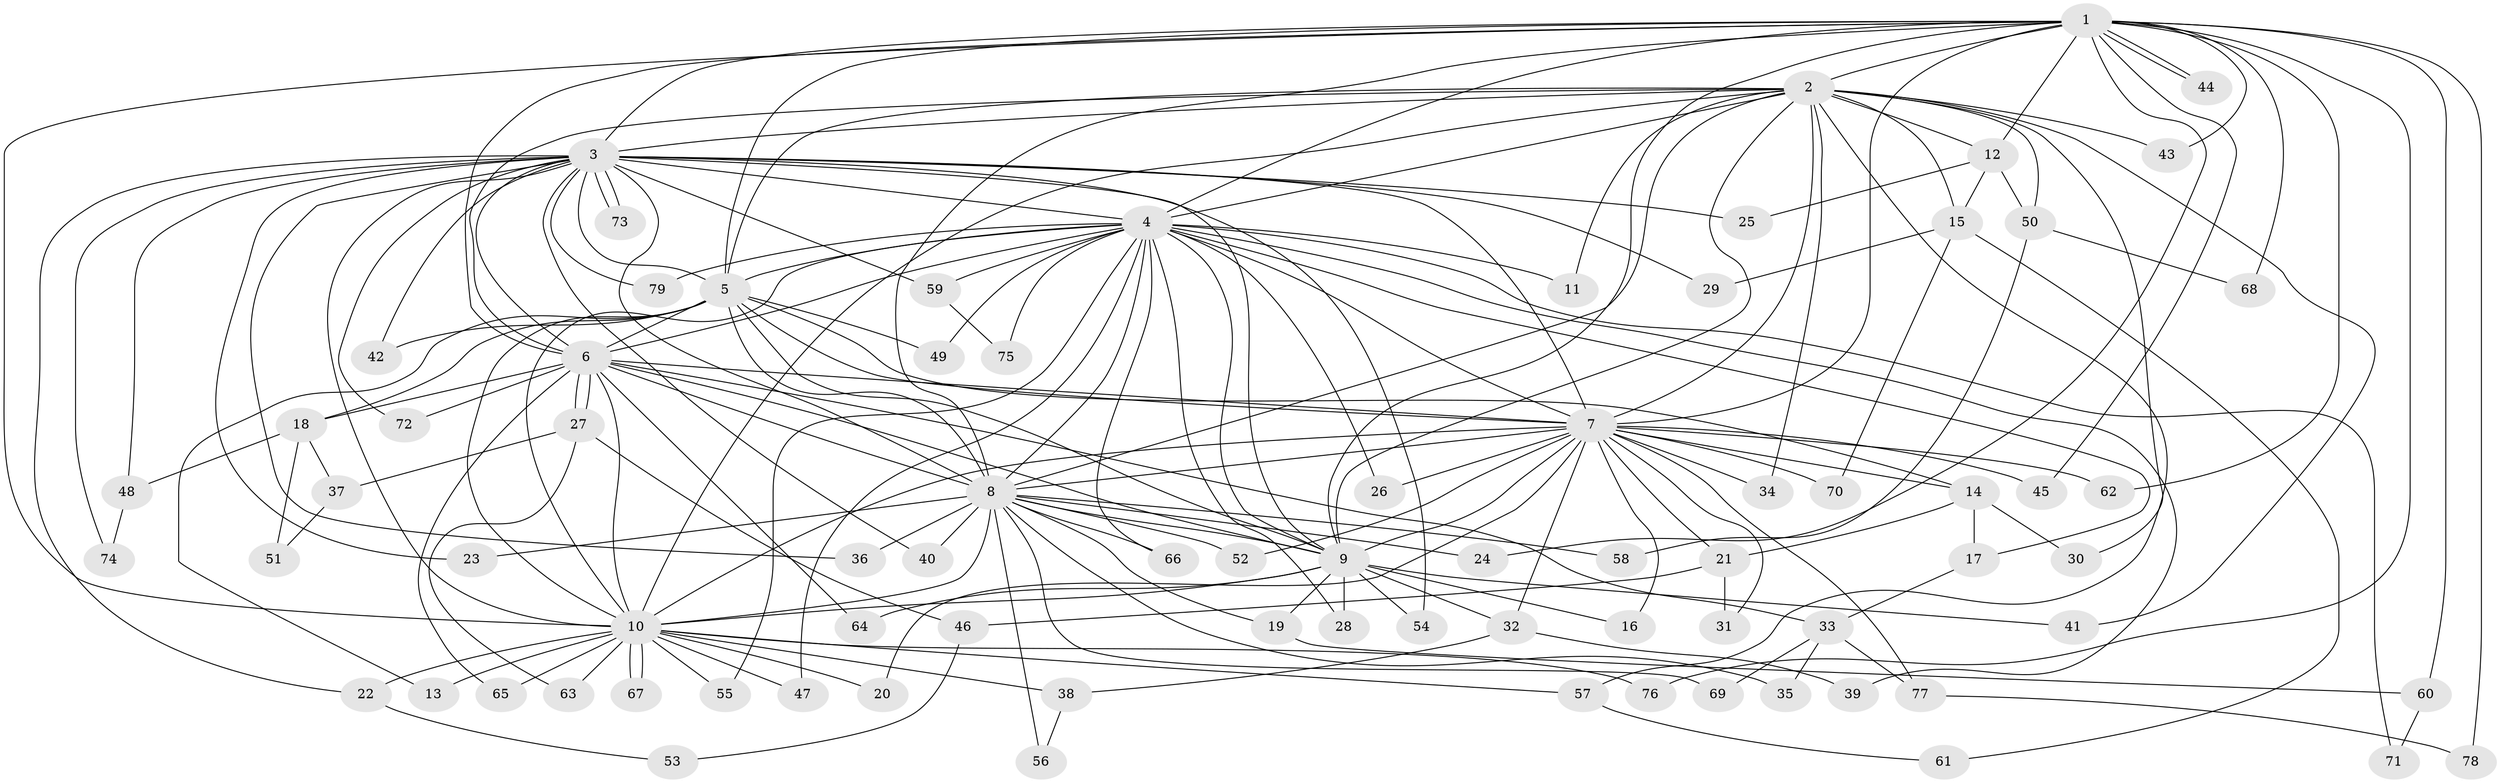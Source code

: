 // Generated by graph-tools (version 1.1) at 2025/13/03/09/25 04:13:49]
// undirected, 79 vertices, 183 edges
graph export_dot {
graph [start="1"]
  node [color=gray90,style=filled];
  1;
  2;
  3;
  4;
  5;
  6;
  7;
  8;
  9;
  10;
  11;
  12;
  13;
  14;
  15;
  16;
  17;
  18;
  19;
  20;
  21;
  22;
  23;
  24;
  25;
  26;
  27;
  28;
  29;
  30;
  31;
  32;
  33;
  34;
  35;
  36;
  37;
  38;
  39;
  40;
  41;
  42;
  43;
  44;
  45;
  46;
  47;
  48;
  49;
  50;
  51;
  52;
  53;
  54;
  55;
  56;
  57;
  58;
  59;
  60;
  61;
  62;
  63;
  64;
  65;
  66;
  67;
  68;
  69;
  70;
  71;
  72;
  73;
  74;
  75;
  76;
  77;
  78;
  79;
  1 -- 2;
  1 -- 3;
  1 -- 4;
  1 -- 5;
  1 -- 6;
  1 -- 7;
  1 -- 8;
  1 -- 9;
  1 -- 10;
  1 -- 12;
  1 -- 24;
  1 -- 43;
  1 -- 44;
  1 -- 44;
  1 -- 45;
  1 -- 60;
  1 -- 62;
  1 -- 68;
  1 -- 76;
  1 -- 78;
  2 -- 3;
  2 -- 4;
  2 -- 5;
  2 -- 6;
  2 -- 7;
  2 -- 8;
  2 -- 9;
  2 -- 10;
  2 -- 11;
  2 -- 12;
  2 -- 15;
  2 -- 30;
  2 -- 34;
  2 -- 41;
  2 -- 43;
  2 -- 50;
  2 -- 57;
  3 -- 4;
  3 -- 5;
  3 -- 6;
  3 -- 7;
  3 -- 8;
  3 -- 9;
  3 -- 10;
  3 -- 22;
  3 -- 23;
  3 -- 25;
  3 -- 29;
  3 -- 36;
  3 -- 40;
  3 -- 42;
  3 -- 48;
  3 -- 54;
  3 -- 59;
  3 -- 72;
  3 -- 73;
  3 -- 73;
  3 -- 74;
  3 -- 79;
  4 -- 5;
  4 -- 6;
  4 -- 7;
  4 -- 8;
  4 -- 9;
  4 -- 10;
  4 -- 11;
  4 -- 17;
  4 -- 26;
  4 -- 28;
  4 -- 39;
  4 -- 47;
  4 -- 49;
  4 -- 55;
  4 -- 59;
  4 -- 66;
  4 -- 71;
  4 -- 75;
  4 -- 79;
  5 -- 6;
  5 -- 7;
  5 -- 8;
  5 -- 9;
  5 -- 10;
  5 -- 13;
  5 -- 14;
  5 -- 18;
  5 -- 42;
  5 -- 49;
  6 -- 7;
  6 -- 8;
  6 -- 9;
  6 -- 10;
  6 -- 18;
  6 -- 27;
  6 -- 27;
  6 -- 33;
  6 -- 64;
  6 -- 65;
  6 -- 72;
  7 -- 8;
  7 -- 9;
  7 -- 10;
  7 -- 14;
  7 -- 16;
  7 -- 20;
  7 -- 21;
  7 -- 26;
  7 -- 31;
  7 -- 32;
  7 -- 34;
  7 -- 45;
  7 -- 52;
  7 -- 62;
  7 -- 70;
  7 -- 77;
  8 -- 9;
  8 -- 10;
  8 -- 19;
  8 -- 23;
  8 -- 24;
  8 -- 35;
  8 -- 36;
  8 -- 40;
  8 -- 52;
  8 -- 56;
  8 -- 58;
  8 -- 66;
  8 -- 69;
  9 -- 10;
  9 -- 16;
  9 -- 19;
  9 -- 28;
  9 -- 32;
  9 -- 41;
  9 -- 54;
  9 -- 64;
  10 -- 13;
  10 -- 20;
  10 -- 22;
  10 -- 38;
  10 -- 47;
  10 -- 55;
  10 -- 57;
  10 -- 63;
  10 -- 65;
  10 -- 67;
  10 -- 67;
  10 -- 76;
  12 -- 15;
  12 -- 25;
  12 -- 50;
  14 -- 17;
  14 -- 21;
  14 -- 30;
  15 -- 29;
  15 -- 61;
  15 -- 70;
  17 -- 33;
  18 -- 37;
  18 -- 48;
  18 -- 51;
  19 -- 60;
  21 -- 31;
  21 -- 46;
  22 -- 53;
  27 -- 37;
  27 -- 46;
  27 -- 63;
  32 -- 38;
  32 -- 39;
  33 -- 35;
  33 -- 69;
  33 -- 77;
  37 -- 51;
  38 -- 56;
  46 -- 53;
  48 -- 74;
  50 -- 58;
  50 -- 68;
  57 -- 61;
  59 -- 75;
  60 -- 71;
  77 -- 78;
}
